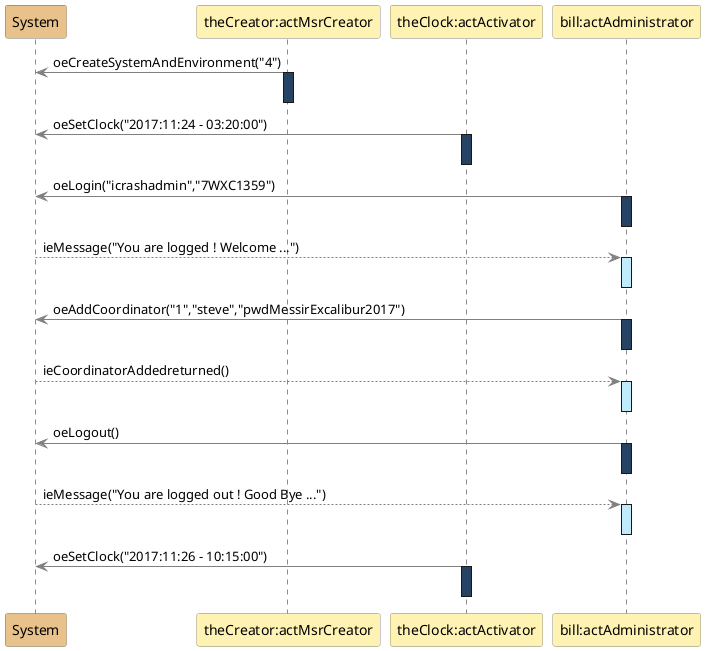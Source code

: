 @startuml

skinparam participant {
    BorderColor #000000
    BorderThickness 0.2
    BackgroundColor #FFF3B3
}
skinparam sequenceArrow {
    Color #gray
}

participant System as system #E8C28A
participant "theCreator:actMsrCreator" as theCreator
participant "theClock:actActivator" as theClock
participant "bill:actAdministrator" as bill

theCreator -> system : oeCreateSystemAndEnvironment("4")
activate theCreator #274364
deactivate theCreator

theClock -> system : oeSetClock("2017:11:24 - 03:20:00")
activate theClock #274364
deactivate theClock

bill -> system : oeLogin("icrashadmin","7WXC1359")
activate bill #274364
deactivate bill

system --> bill : ieMessage("You are logged ! Welcome ...")
activate bill #C0EBFD
deactivate bill

bill -> system : oeAddCoordinator("1","steve","pwdMessirExcalibur2017")
activate bill #274364
deactivate bill

system --> bill : ieCoordinatorAddedreturned()
activate bill #C0EBFD
deactivate bill

bill -> system : oeLogout()
activate bill #274364
deactivate bill

system --> bill : ieMessage("You are logged out ! Good Bye ...")
activate bill #C0EBFD
deactivate bill

theClock -> system : oeSetClock("2017:11:26 - 10:15:00")
activate theClock #274364
deactivate theClock

@enduml
